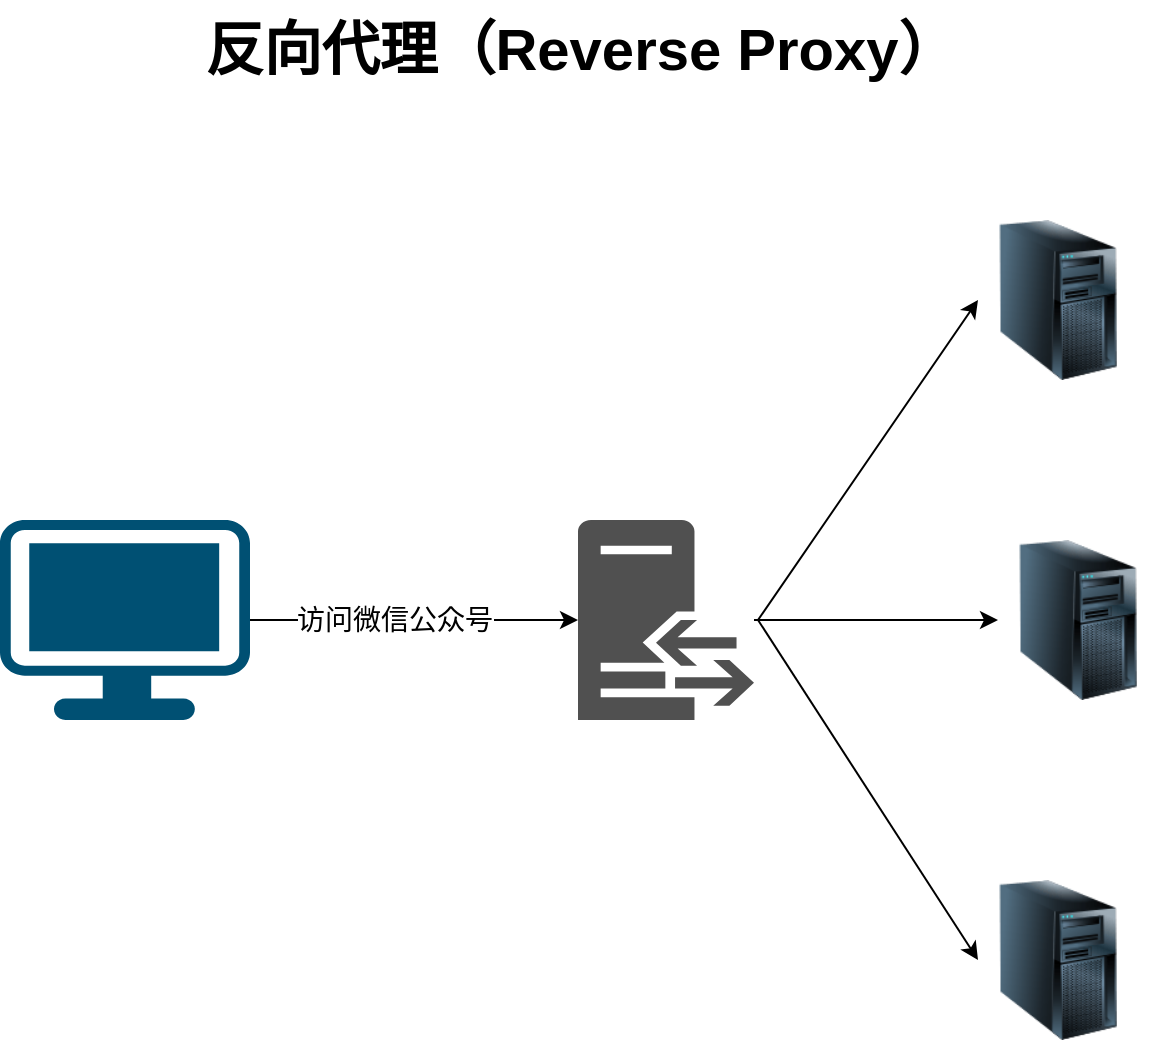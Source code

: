<mxfile version="21.3.2" type="github">
  <diagram name="第 1 页" id="11mHXDI1hxxGPouuC6vA">
    <mxGraphModel dx="1386" dy="806" grid="1" gridSize="10" guides="1" tooltips="1" connect="1" arrows="1" fold="1" page="1" pageScale="1" pageWidth="827" pageHeight="1169" math="0" shadow="0">
      <root>
        <mxCell id="0" />
        <mxCell id="1" parent="0" />
        <mxCell id="LwiUL_QHweqGwDbJVOeg-6" style="edgeStyle=orthogonalEdgeStyle;rounded=0;orthogonalLoop=1;jettySize=auto;html=1;" edge="1" parent="1" source="LwiUL_QHweqGwDbJVOeg-1" target="LwiUL_QHweqGwDbJVOeg-2">
          <mxGeometry relative="1" as="geometry" />
        </mxCell>
        <mxCell id="LwiUL_QHweqGwDbJVOeg-11" value="&lt;font style=&quot;font-size: 14px;&quot;&gt;访问微信公众号&lt;/font&gt;" style="edgeLabel;html=1;align=center;verticalAlign=middle;resizable=0;points=[];" vertex="1" connectable="0" parent="LwiUL_QHweqGwDbJVOeg-6">
          <mxGeometry x="-0.122" relative="1" as="geometry">
            <mxPoint as="offset" />
          </mxGeometry>
        </mxCell>
        <mxCell id="LwiUL_QHweqGwDbJVOeg-1" value="" style="points=[[0.03,0.03,0],[0.5,0,0],[0.97,0.03,0],[1,0.4,0],[0.97,0.745,0],[0.5,1,0],[0.03,0.745,0],[0,0.4,0]];verticalLabelPosition=bottom;sketch=0;html=1;verticalAlign=top;aspect=fixed;align=center;pointerEvents=1;shape=mxgraph.cisco19.workstation;fillColor=#005073;strokeColor=none;" vertex="1" parent="1">
          <mxGeometry x="90" y="300" width="125" height="100" as="geometry" />
        </mxCell>
        <mxCell id="LwiUL_QHweqGwDbJVOeg-7" style="rounded=0;orthogonalLoop=1;jettySize=auto;html=1;entryX=0;entryY=0.5;entryDx=0;entryDy=0;" edge="1" parent="1" target="LwiUL_QHweqGwDbJVOeg-3">
          <mxGeometry relative="1" as="geometry">
            <mxPoint x="469" y="350" as="sourcePoint" />
          </mxGeometry>
        </mxCell>
        <mxCell id="LwiUL_QHweqGwDbJVOeg-8" style="edgeStyle=orthogonalEdgeStyle;rounded=0;orthogonalLoop=1;jettySize=auto;html=1;" edge="1" parent="1" source="LwiUL_QHweqGwDbJVOeg-2" target="LwiUL_QHweqGwDbJVOeg-4">
          <mxGeometry relative="1" as="geometry" />
        </mxCell>
        <mxCell id="LwiUL_QHweqGwDbJVOeg-9" style="rounded=0;orthogonalLoop=1;jettySize=auto;html=1;entryX=0;entryY=0.5;entryDx=0;entryDy=0;" edge="1" parent="1" target="LwiUL_QHweqGwDbJVOeg-5">
          <mxGeometry relative="1" as="geometry">
            <mxPoint x="469" y="350" as="sourcePoint" />
          </mxGeometry>
        </mxCell>
        <mxCell id="LwiUL_QHweqGwDbJVOeg-2" value="" style="sketch=0;pointerEvents=1;shadow=0;dashed=0;html=1;strokeColor=none;fillColor=#505050;labelPosition=center;verticalLabelPosition=bottom;verticalAlign=top;outlineConnect=0;align=center;shape=mxgraph.office.servers.reverse_proxy;" vertex="1" parent="1">
          <mxGeometry x="379" y="300" width="88" height="100" as="geometry" />
        </mxCell>
        <mxCell id="LwiUL_QHweqGwDbJVOeg-3" value="" style="image;html=1;image=img/lib/clip_art/computers/Server_Tower_128x128.png" vertex="1" parent="1">
          <mxGeometry x="579" y="150" width="80" height="80" as="geometry" />
        </mxCell>
        <mxCell id="LwiUL_QHweqGwDbJVOeg-4" value="" style="image;html=1;image=img/lib/clip_art/computers/Server_Tower_128x128.png" vertex="1" parent="1">
          <mxGeometry x="589" y="310" width="80" height="80" as="geometry" />
        </mxCell>
        <mxCell id="LwiUL_QHweqGwDbJVOeg-5" value="" style="image;html=1;image=img/lib/clip_art/computers/Server_Tower_128x128.png" vertex="1" parent="1">
          <mxGeometry x="579" y="480" width="80" height="80" as="geometry" />
        </mxCell>
        <mxCell id="LwiUL_QHweqGwDbJVOeg-10" value="&lt;b&gt;&lt;font style=&quot;font-size: 29px;&quot;&gt;反向代理（Reverse Proxy）&lt;/font&gt;&lt;/b&gt;" style="text;html=1;align=center;verticalAlign=middle;resizable=0;points=[];autosize=1;strokeColor=none;fillColor=none;" vertex="1" parent="1">
          <mxGeometry x="180" y="40" width="400" height="50" as="geometry" />
        </mxCell>
      </root>
    </mxGraphModel>
  </diagram>
</mxfile>
